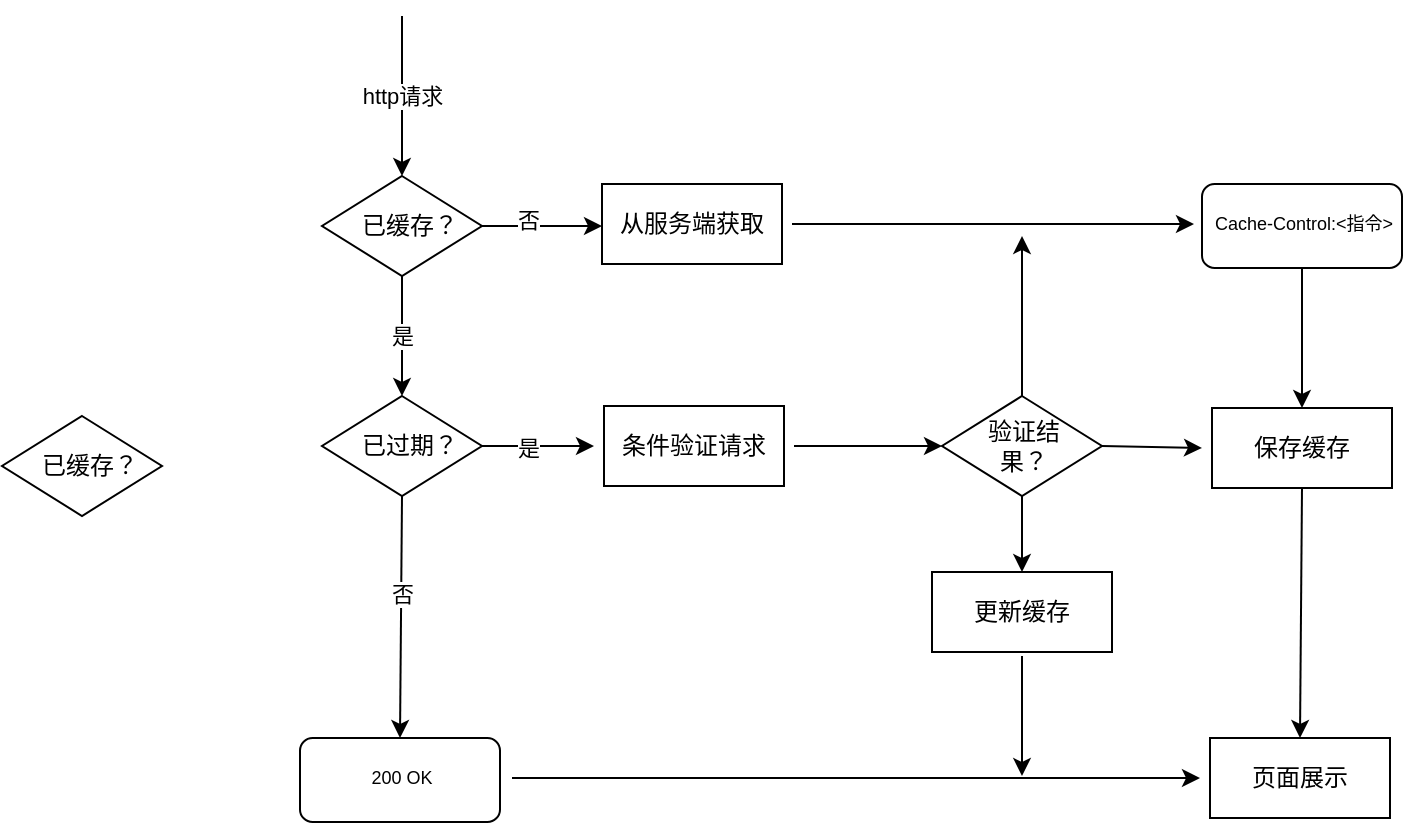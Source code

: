 <mxfile version="19.0.0" type="github">
  <diagram id="KjFZMC6LwLCibEn3OB1S" name="Page-1">
    <mxGraphModel dx="946" dy="645" grid="1" gridSize="10" guides="1" tooltips="1" connect="1" arrows="1" fold="1" page="1" pageScale="1" pageWidth="827" pageHeight="1169" math="0" shadow="0">
      <root>
        <mxCell id="0" />
        <mxCell id="1" parent="0" />
        <mxCell id="wDDEdDbEPpI79RUvEwuG-2" value="http请求" style="endArrow=classic;html=1;rounded=0;entryX=0.5;entryY=0;entryDx=0;entryDy=0;" edge="1" parent="1" target="wDDEdDbEPpI79RUvEwuG-1">
          <mxGeometry width="50" height="50" relative="1" as="geometry">
            <mxPoint x="300" y="60" as="sourcePoint" />
            <mxPoint x="270" y="90" as="targetPoint" />
          </mxGeometry>
        </mxCell>
        <mxCell id="wDDEdDbEPpI79RUvEwuG-4" value="是" style="endArrow=classic;html=1;rounded=0;exitX=0.5;exitY=1;exitDx=0;exitDy=0;entryX=0.5;entryY=0;entryDx=0;entryDy=0;" edge="1" parent="1" source="wDDEdDbEPpI79RUvEwuG-1">
          <mxGeometry width="50" height="50" relative="1" as="geometry">
            <mxPoint x="390" y="360" as="sourcePoint" />
            <mxPoint x="300" y="250" as="targetPoint" />
          </mxGeometry>
        </mxCell>
        <mxCell id="wDDEdDbEPpI79RUvEwuG-5" value="" style="endArrow=classic;html=1;rounded=0;exitX=1;exitY=0.5;exitDx=0;exitDy=0;" edge="1" parent="1" source="wDDEdDbEPpI79RUvEwuG-1">
          <mxGeometry width="50" height="50" relative="1" as="geometry">
            <mxPoint x="364" y="160" as="sourcePoint" />
            <mxPoint x="400" y="165" as="targetPoint" />
          </mxGeometry>
        </mxCell>
        <mxCell id="wDDEdDbEPpI79RUvEwuG-6" value="否" style="edgeLabel;html=1;align=center;verticalAlign=middle;resizable=0;points=[];" vertex="1" connectable="0" parent="wDDEdDbEPpI79RUvEwuG-5">
          <mxGeometry x="-0.233" y="3" relative="1" as="geometry">
            <mxPoint as="offset" />
          </mxGeometry>
        </mxCell>
        <mxCell id="wDDEdDbEPpI79RUvEwuG-8" value="" style="group" vertex="1" connectable="0" parent="1">
          <mxGeometry x="260" y="140" width="80" height="50" as="geometry" />
        </mxCell>
        <mxCell id="wDDEdDbEPpI79RUvEwuG-1" value="" style="rhombus;whiteSpace=wrap;html=1;" vertex="1" parent="wDDEdDbEPpI79RUvEwuG-8">
          <mxGeometry width="80" height="50" as="geometry" />
        </mxCell>
        <mxCell id="wDDEdDbEPpI79RUvEwuG-3" value="已缓存？" style="text;html=1;strokeColor=none;fillColor=none;align=center;verticalAlign=middle;whiteSpace=wrap;rounded=0;" vertex="1" parent="wDDEdDbEPpI79RUvEwuG-8">
          <mxGeometry x="14" y="10" width="60" height="30" as="geometry" />
        </mxCell>
        <mxCell id="wDDEdDbEPpI79RUvEwuG-11" value="" style="group" vertex="1" connectable="0" parent="1">
          <mxGeometry x="570" y="250" width="80" height="50" as="geometry" />
        </mxCell>
        <mxCell id="wDDEdDbEPpI79RUvEwuG-12" value="" style="rhombus;whiteSpace=wrap;html=1;" vertex="1" parent="wDDEdDbEPpI79RUvEwuG-11">
          <mxGeometry width="80" height="50" as="geometry" />
        </mxCell>
        <mxCell id="wDDEdDbEPpI79RUvEwuG-13" value="验证结果？" style="text;html=1;strokeColor=none;fillColor=none;align=center;verticalAlign=middle;whiteSpace=wrap;rounded=0;" vertex="1" parent="wDDEdDbEPpI79RUvEwuG-11">
          <mxGeometry x="11" y="10" width="60" height="30" as="geometry" />
        </mxCell>
        <mxCell id="wDDEdDbEPpI79RUvEwuG-15" value="" style="group" vertex="1" connectable="0" parent="1">
          <mxGeometry x="260" y="250" width="80" height="50" as="geometry" />
        </mxCell>
        <mxCell id="wDDEdDbEPpI79RUvEwuG-16" value="" style="rhombus;whiteSpace=wrap;html=1;" vertex="1" parent="wDDEdDbEPpI79RUvEwuG-15">
          <mxGeometry width="80" height="50" as="geometry" />
        </mxCell>
        <mxCell id="wDDEdDbEPpI79RUvEwuG-17" value="已过期？" style="text;html=1;strokeColor=none;fillColor=none;align=center;verticalAlign=middle;whiteSpace=wrap;rounded=0;" vertex="1" parent="wDDEdDbEPpI79RUvEwuG-15">
          <mxGeometry x="14" y="10" width="60" height="30" as="geometry" />
        </mxCell>
        <mxCell id="wDDEdDbEPpI79RUvEwuG-22" value="" style="group" vertex="1" connectable="0" parent="1">
          <mxGeometry x="395" y="144" width="100" height="40" as="geometry" />
        </mxCell>
        <mxCell id="wDDEdDbEPpI79RUvEwuG-18" value="" style="rounded=0;whiteSpace=wrap;html=1;" vertex="1" parent="wDDEdDbEPpI79RUvEwuG-22">
          <mxGeometry x="5" width="90" height="40" as="geometry" />
        </mxCell>
        <mxCell id="wDDEdDbEPpI79RUvEwuG-19" value="从服务端获取" style="text;html=1;strokeColor=none;fillColor=none;align=center;verticalAlign=middle;whiteSpace=wrap;rounded=0;" vertex="1" parent="wDDEdDbEPpI79RUvEwuG-22">
          <mxGeometry y="5" width="100" height="30" as="geometry" />
        </mxCell>
        <mxCell id="wDDEdDbEPpI79RUvEwuG-23" value="" style="group" vertex="1" connectable="0" parent="1">
          <mxGeometry x="396" y="255" width="100" height="40" as="geometry" />
        </mxCell>
        <mxCell id="wDDEdDbEPpI79RUvEwuG-24" value="" style="rounded=0;whiteSpace=wrap;html=1;" vertex="1" parent="wDDEdDbEPpI79RUvEwuG-23">
          <mxGeometry x="5" width="90" height="40" as="geometry" />
        </mxCell>
        <mxCell id="wDDEdDbEPpI79RUvEwuG-25" value="条件验证请求" style="text;html=1;strokeColor=none;fillColor=none;align=center;verticalAlign=middle;whiteSpace=wrap;rounded=0;" vertex="1" parent="wDDEdDbEPpI79RUvEwuG-23">
          <mxGeometry y="5" width="100" height="30" as="geometry" />
        </mxCell>
        <mxCell id="wDDEdDbEPpI79RUvEwuG-29" style="edgeStyle=orthogonalEdgeStyle;rounded=0;orthogonalLoop=1;jettySize=auto;html=1;" edge="1" parent="1" source="wDDEdDbEPpI79RUvEwuG-16" target="wDDEdDbEPpI79RUvEwuG-25">
          <mxGeometry relative="1" as="geometry" />
        </mxCell>
        <mxCell id="wDDEdDbEPpI79RUvEwuG-50" value="&lt;font style=&quot;font-size: 11px;&quot;&gt;是&lt;/font&gt;" style="edgeLabel;html=1;align=center;verticalAlign=middle;resizable=0;points=[];fontSize=9;" vertex="1" connectable="0" parent="wDDEdDbEPpI79RUvEwuG-29">
          <mxGeometry x="-0.179" y="-1" relative="1" as="geometry">
            <mxPoint as="offset" />
          </mxGeometry>
        </mxCell>
        <mxCell id="wDDEdDbEPpI79RUvEwuG-30" value="" style="group" vertex="1" connectable="0" parent="1">
          <mxGeometry x="100" y="260" width="80" height="50" as="geometry" />
        </mxCell>
        <mxCell id="wDDEdDbEPpI79RUvEwuG-31" value="" style="rhombus;whiteSpace=wrap;html=1;" vertex="1" parent="wDDEdDbEPpI79RUvEwuG-30">
          <mxGeometry width="80" height="50" as="geometry" />
        </mxCell>
        <mxCell id="wDDEdDbEPpI79RUvEwuG-32" value="已缓存？" style="text;html=1;strokeColor=none;fillColor=none;align=center;verticalAlign=middle;whiteSpace=wrap;rounded=0;" vertex="1" parent="wDDEdDbEPpI79RUvEwuG-30">
          <mxGeometry x="14" y="10" width="60" height="30" as="geometry" />
        </mxCell>
        <mxCell id="wDDEdDbEPpI79RUvEwuG-33" style="edgeStyle=orthogonalEdgeStyle;rounded=0;orthogonalLoop=1;jettySize=auto;html=1;entryX=0;entryY=0.5;entryDx=0;entryDy=0;" edge="1" parent="1" source="wDDEdDbEPpI79RUvEwuG-25" target="wDDEdDbEPpI79RUvEwuG-12">
          <mxGeometry relative="1" as="geometry" />
        </mxCell>
        <mxCell id="wDDEdDbEPpI79RUvEwuG-34" value="" style="rounded=1;whiteSpace=wrap;html=1;" vertex="1" parent="1">
          <mxGeometry x="700" y="144" width="100" height="42" as="geometry" />
        </mxCell>
        <mxCell id="wDDEdDbEPpI79RUvEwuG-35" value="Cache-Control:&amp;lt;指令&amp;gt;" style="text;html=1;strokeColor=none;fillColor=none;align=center;verticalAlign=middle;whiteSpace=wrap;rounded=0;fontSize=9;" vertex="1" parent="1">
          <mxGeometry x="696" y="149" width="110" height="30" as="geometry" />
        </mxCell>
        <mxCell id="wDDEdDbEPpI79RUvEwuG-36" value="" style="group" vertex="1" connectable="0" parent="1">
          <mxGeometry x="700" y="256" width="100" height="40" as="geometry" />
        </mxCell>
        <mxCell id="wDDEdDbEPpI79RUvEwuG-37" value="" style="rounded=0;whiteSpace=wrap;html=1;" vertex="1" parent="wDDEdDbEPpI79RUvEwuG-36">
          <mxGeometry x="5" width="90" height="40" as="geometry" />
        </mxCell>
        <mxCell id="wDDEdDbEPpI79RUvEwuG-38" value="保存缓存" style="text;html=1;strokeColor=none;fillColor=none;align=center;verticalAlign=middle;whiteSpace=wrap;rounded=0;" vertex="1" parent="wDDEdDbEPpI79RUvEwuG-36">
          <mxGeometry y="5" width="100" height="30" as="geometry" />
        </mxCell>
        <mxCell id="wDDEdDbEPpI79RUvEwuG-42" value="" style="group" vertex="1" connectable="0" parent="1">
          <mxGeometry x="699" y="421" width="100" height="40" as="geometry" />
        </mxCell>
        <mxCell id="wDDEdDbEPpI79RUvEwuG-43" value="" style="rounded=0;whiteSpace=wrap;html=1;" vertex="1" parent="wDDEdDbEPpI79RUvEwuG-42">
          <mxGeometry x="5" width="90" height="40" as="geometry" />
        </mxCell>
        <mxCell id="wDDEdDbEPpI79RUvEwuG-44" value="页面展示" style="text;html=1;strokeColor=none;fillColor=none;align=center;verticalAlign=middle;whiteSpace=wrap;rounded=0;" vertex="1" parent="wDDEdDbEPpI79RUvEwuG-42">
          <mxGeometry y="5" width="100" height="30" as="geometry" />
        </mxCell>
        <mxCell id="wDDEdDbEPpI79RUvEwuG-45" value="" style="rounded=1;whiteSpace=wrap;html=1;" vertex="1" parent="1">
          <mxGeometry x="249" y="421" width="100" height="42" as="geometry" />
        </mxCell>
        <mxCell id="wDDEdDbEPpI79RUvEwuG-51" style="edgeStyle=orthogonalEdgeStyle;rounded=0;orthogonalLoop=1;jettySize=auto;html=1;fontSize=9;" edge="1" parent="1" source="wDDEdDbEPpI79RUvEwuG-46" target="wDDEdDbEPpI79RUvEwuG-44">
          <mxGeometry relative="1" as="geometry" />
        </mxCell>
        <mxCell id="wDDEdDbEPpI79RUvEwuG-46" value="200 OK" style="text;html=1;strokeColor=none;fillColor=none;align=center;verticalAlign=middle;whiteSpace=wrap;rounded=0;fontSize=9;" vertex="1" parent="1">
          <mxGeometry x="245" y="426" width="110" height="30" as="geometry" />
        </mxCell>
        <mxCell id="wDDEdDbEPpI79RUvEwuG-48" value="" style="endArrow=classic;html=1;rounded=0;fontSize=9;exitX=0.5;exitY=1;exitDx=0;exitDy=0;entryX=0.5;entryY=0;entryDx=0;entryDy=0;" edge="1" parent="1" source="wDDEdDbEPpI79RUvEwuG-16" target="wDDEdDbEPpI79RUvEwuG-45">
          <mxGeometry width="50" height="50" relative="1" as="geometry">
            <mxPoint x="400" y="360" as="sourcePoint" />
            <mxPoint x="450" y="310" as="targetPoint" />
          </mxGeometry>
        </mxCell>
        <mxCell id="wDDEdDbEPpI79RUvEwuG-49" value="&lt;font style=&quot;font-size: 11px;&quot;&gt;否&lt;/font&gt;" style="edgeLabel;html=1;align=center;verticalAlign=middle;resizable=0;points=[];fontSize=9;" vertex="1" connectable="0" parent="wDDEdDbEPpI79RUvEwuG-48">
          <mxGeometry x="-0.201" relative="1" as="geometry">
            <mxPoint as="offset" />
          </mxGeometry>
        </mxCell>
        <mxCell id="wDDEdDbEPpI79RUvEwuG-52" style="edgeStyle=orthogonalEdgeStyle;rounded=0;orthogonalLoop=1;jettySize=auto;html=1;fontSize=9;" edge="1" parent="1">
          <mxGeometry relative="1" as="geometry">
            <mxPoint x="495" y="164" as="sourcePoint" />
            <mxPoint x="696" y="164" as="targetPoint" />
          </mxGeometry>
        </mxCell>
        <mxCell id="wDDEdDbEPpI79RUvEwuG-53" value="" style="endArrow=classic;html=1;rounded=0;fontSize=9;exitX=0.5;exitY=1;exitDx=0;exitDy=0;entryX=0.5;entryY=0;entryDx=0;entryDy=0;" edge="1" parent="1" source="wDDEdDbEPpI79RUvEwuG-34" target="wDDEdDbEPpI79RUvEwuG-37">
          <mxGeometry width="50" height="50" relative="1" as="geometry">
            <mxPoint x="560" y="330" as="sourcePoint" />
            <mxPoint x="610" y="280" as="targetPoint" />
          </mxGeometry>
        </mxCell>
        <mxCell id="wDDEdDbEPpI79RUvEwuG-54" value="" style="endArrow=classic;html=1;rounded=0;fontSize=9;exitX=0.5;exitY=0;exitDx=0;exitDy=0;" edge="1" parent="1">
          <mxGeometry width="50" height="50" relative="1" as="geometry">
            <mxPoint x="610" y="250" as="sourcePoint" />
            <mxPoint x="610" y="170" as="targetPoint" />
          </mxGeometry>
        </mxCell>
        <mxCell id="wDDEdDbEPpI79RUvEwuG-55" value="" style="endArrow=classic;html=1;rounded=0;fontSize=9;exitX=1;exitY=0.5;exitDx=0;exitDy=0;entryX=0;entryY=0.5;entryDx=0;entryDy=0;" edge="1" parent="1" source="wDDEdDbEPpI79RUvEwuG-12" target="wDDEdDbEPpI79RUvEwuG-38">
          <mxGeometry width="50" height="50" relative="1" as="geometry">
            <mxPoint x="560" y="330" as="sourcePoint" />
            <mxPoint x="610" y="280" as="targetPoint" />
          </mxGeometry>
        </mxCell>
        <mxCell id="wDDEdDbEPpI79RUvEwuG-58" value="" style="group" vertex="1" connectable="0" parent="1">
          <mxGeometry x="560" y="338" width="100" height="40" as="geometry" />
        </mxCell>
        <mxCell id="wDDEdDbEPpI79RUvEwuG-59" value="" style="rounded=0;whiteSpace=wrap;html=1;" vertex="1" parent="wDDEdDbEPpI79RUvEwuG-58">
          <mxGeometry x="5" width="90" height="40" as="geometry" />
        </mxCell>
        <mxCell id="wDDEdDbEPpI79RUvEwuG-60" value="更新缓存" style="text;html=1;strokeColor=none;fillColor=none;align=center;verticalAlign=middle;whiteSpace=wrap;rounded=0;" vertex="1" parent="wDDEdDbEPpI79RUvEwuG-58">
          <mxGeometry y="5" width="100" height="30" as="geometry" />
        </mxCell>
        <mxCell id="wDDEdDbEPpI79RUvEwuG-61" value="" style="endArrow=classic;html=1;rounded=0;fontSize=9;exitX=0.5;exitY=1;exitDx=0;exitDy=0;entryX=0.5;entryY=0;entryDx=0;entryDy=0;" edge="1" parent="1" source="wDDEdDbEPpI79RUvEwuG-12" target="wDDEdDbEPpI79RUvEwuG-59">
          <mxGeometry width="50" height="50" relative="1" as="geometry">
            <mxPoint x="510" y="370" as="sourcePoint" />
            <mxPoint x="560" y="320" as="targetPoint" />
          </mxGeometry>
        </mxCell>
        <mxCell id="wDDEdDbEPpI79RUvEwuG-62" value="" style="endArrow=classic;html=1;rounded=0;fontSize=9;exitX=0.5;exitY=1;exitDx=0;exitDy=0;entryX=0.5;entryY=0;entryDx=0;entryDy=0;" edge="1" parent="1" source="wDDEdDbEPpI79RUvEwuG-37" target="wDDEdDbEPpI79RUvEwuG-43">
          <mxGeometry width="50" height="50" relative="1" as="geometry">
            <mxPoint x="510" y="370" as="sourcePoint" />
            <mxPoint x="560" y="320" as="targetPoint" />
          </mxGeometry>
        </mxCell>
        <mxCell id="wDDEdDbEPpI79RUvEwuG-64" value="" style="endArrow=classic;html=1;rounded=0;fontSize=9;" edge="1" parent="1">
          <mxGeometry width="50" height="50" relative="1" as="geometry">
            <mxPoint x="610" y="380" as="sourcePoint" />
            <mxPoint x="610" y="440" as="targetPoint" />
          </mxGeometry>
        </mxCell>
      </root>
    </mxGraphModel>
  </diagram>
</mxfile>
